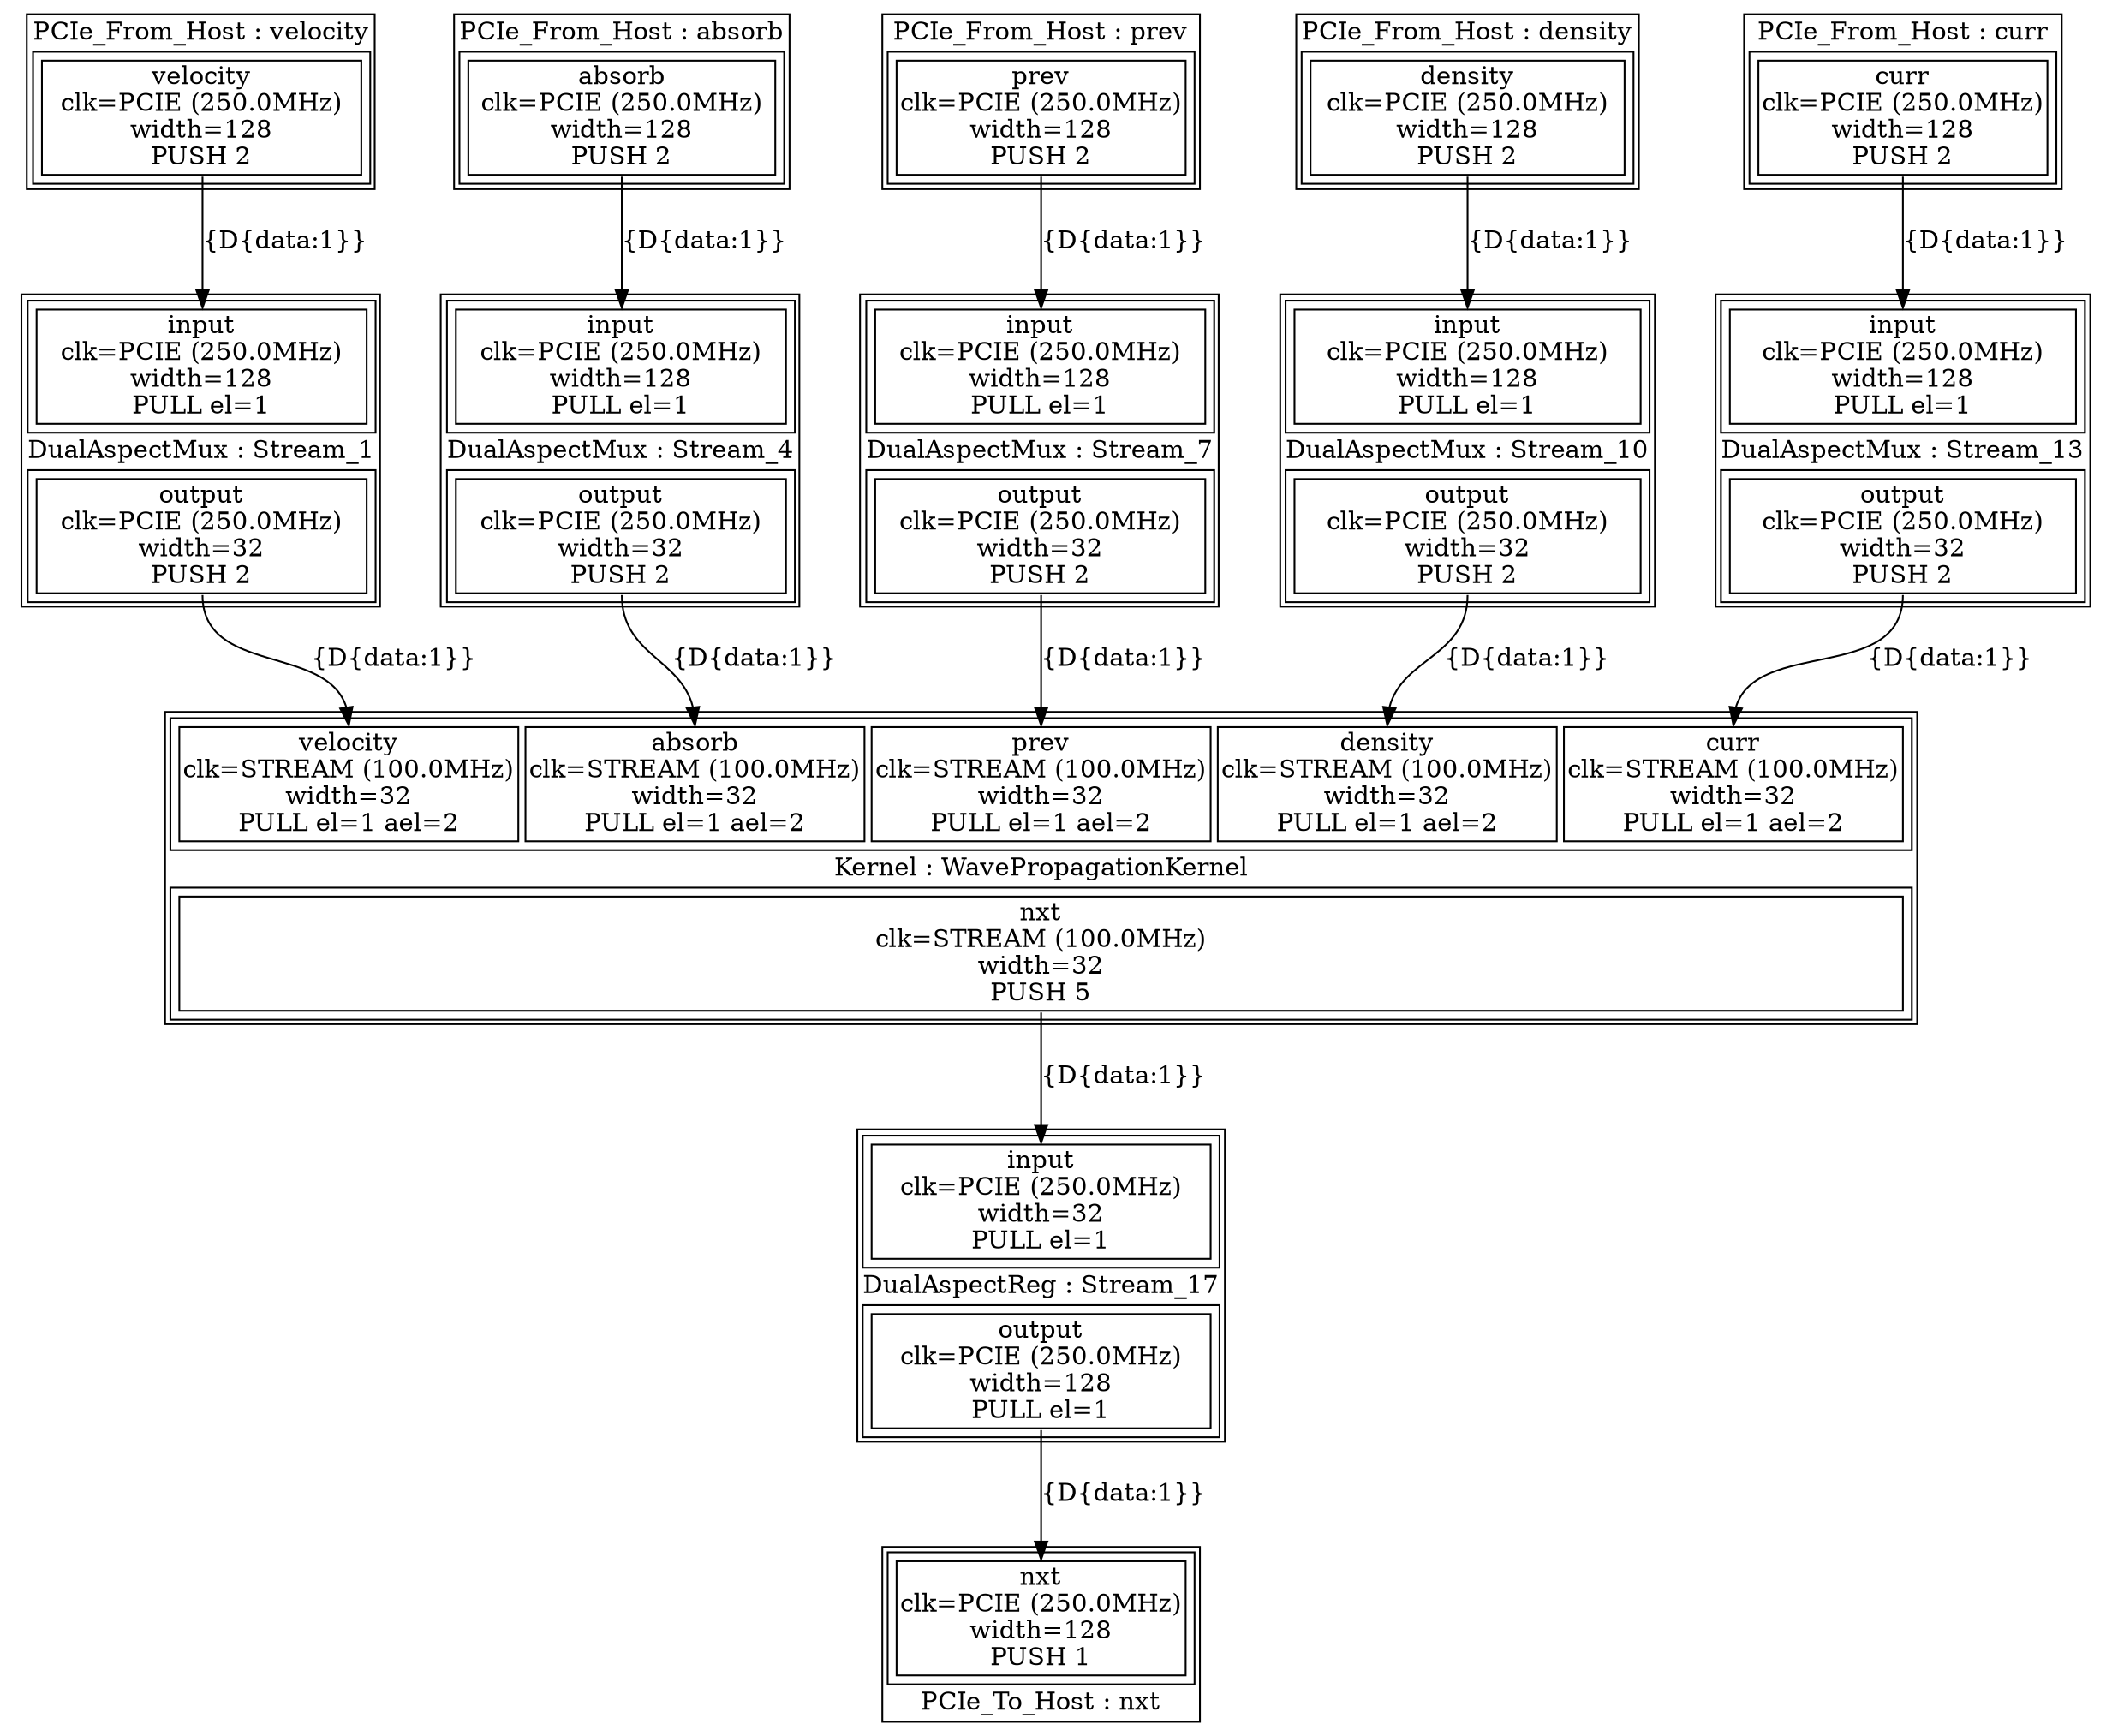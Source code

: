 digraph manager_compiler_graph {
WavePropagationKernel[shape=plaintext, label=<<TABLE  BORDER="1" CELLPADDING="1" CELLSPACING="1"><TR><TD BGCOLOR="white" BORDER="0" PORT="inputs" ROWSPAN="1" COLSPAN="1"><TABLE  BORDER="1" CELLPADDING="1" CELLSPACING="4"><TR><TD BGCOLOR="white" BORDER="1" PORT="velocity" ROWSPAN="1" COLSPAN="1">velocity<BR/>clk=STREAM (100.0MHz)<BR/>width=32<BR/>PULL el=1 ael=2</TD><TD BGCOLOR="white" BORDER="1" PORT="absorb" ROWSPAN="1" COLSPAN="1">absorb<BR/>clk=STREAM (100.0MHz)<BR/>width=32<BR/>PULL el=1 ael=2</TD><TD BGCOLOR="white" BORDER="1" PORT="prev" ROWSPAN="1" COLSPAN="1">prev<BR/>clk=STREAM (100.0MHz)<BR/>width=32<BR/>PULL el=1 ael=2</TD><TD BGCOLOR="white" BORDER="1" PORT="density" ROWSPAN="1" COLSPAN="1">density<BR/>clk=STREAM (100.0MHz)<BR/>width=32<BR/>PULL el=1 ael=2</TD><TD BGCOLOR="white" BORDER="1" PORT="curr" ROWSPAN="1" COLSPAN="1">curr<BR/>clk=STREAM (100.0MHz)<BR/>width=32<BR/>PULL el=1 ael=2</TD></TR></TABLE></TD></TR><TR><TD BGCOLOR="white" BORDER="0" PORT="node_info" ROWSPAN="1" COLSPAN="1">Kernel : WavePropagationKernel</TD></TR><TR><TD BGCOLOR="white" BORDER="0" PORT="outputs" ROWSPAN="1" COLSPAN="1"><TABLE  BORDER="1" CELLPADDING="1" CELLSPACING="4"><TR><TD BGCOLOR="white" BORDER="1" PORT="nxt" ROWSPAN="1" COLSPAN="1">nxt<BR/>clk=STREAM (100.0MHz)<BR/>width=32<BR/>PUSH 5</TD></TR></TABLE></TD></TR></TABLE>>];
velocity[shape=plaintext, label=<<TABLE  BORDER="1" CELLPADDING="1" CELLSPACING="1"><TR><TD BGCOLOR="white" BORDER="0" PORT="node_info" ROWSPAN="1" COLSPAN="1">PCIe_From_Host : velocity</TD></TR><TR><TD BGCOLOR="white" BORDER="0" PORT="outputs" ROWSPAN="1" COLSPAN="1"><TABLE  BORDER="1" CELLPADDING="1" CELLSPACING="4"><TR><TD BGCOLOR="white" BORDER="1" PORT="velocity" ROWSPAN="1" COLSPAN="1">velocity<BR/>clk=PCIE (250.0MHz)<BR/>width=128<BR/>PUSH 2</TD></TR></TABLE></TD></TR></TABLE>>];
absorb[shape=plaintext, label=<<TABLE  BORDER="1" CELLPADDING="1" CELLSPACING="1"><TR><TD BGCOLOR="white" BORDER="0" PORT="node_info" ROWSPAN="1" COLSPAN="1">PCIe_From_Host : absorb</TD></TR><TR><TD BGCOLOR="white" BORDER="0" PORT="outputs" ROWSPAN="1" COLSPAN="1"><TABLE  BORDER="1" CELLPADDING="1" CELLSPACING="4"><TR><TD BGCOLOR="white" BORDER="1" PORT="absorb" ROWSPAN="1" COLSPAN="1">absorb<BR/>clk=PCIE (250.0MHz)<BR/>width=128<BR/>PUSH 2</TD></TR></TABLE></TD></TR></TABLE>>];
prev[shape=plaintext, label=<<TABLE  BORDER="1" CELLPADDING="1" CELLSPACING="1"><TR><TD BGCOLOR="white" BORDER="0" PORT="node_info" ROWSPAN="1" COLSPAN="1">PCIe_From_Host : prev</TD></TR><TR><TD BGCOLOR="white" BORDER="0" PORT="outputs" ROWSPAN="1" COLSPAN="1"><TABLE  BORDER="1" CELLPADDING="1" CELLSPACING="4"><TR><TD BGCOLOR="white" BORDER="1" PORT="prev" ROWSPAN="1" COLSPAN="1">prev<BR/>clk=PCIE (250.0MHz)<BR/>width=128<BR/>PUSH 2</TD></TR></TABLE></TD></TR></TABLE>>];
density[shape=plaintext, label=<<TABLE  BORDER="1" CELLPADDING="1" CELLSPACING="1"><TR><TD BGCOLOR="white" BORDER="0" PORT="node_info" ROWSPAN="1" COLSPAN="1">PCIe_From_Host : density</TD></TR><TR><TD BGCOLOR="white" BORDER="0" PORT="outputs" ROWSPAN="1" COLSPAN="1"><TABLE  BORDER="1" CELLPADDING="1" CELLSPACING="4"><TR><TD BGCOLOR="white" BORDER="1" PORT="density" ROWSPAN="1" COLSPAN="1">density<BR/>clk=PCIE (250.0MHz)<BR/>width=128<BR/>PUSH 2</TD></TR></TABLE></TD></TR></TABLE>>];
curr[shape=plaintext, label=<<TABLE  BORDER="1" CELLPADDING="1" CELLSPACING="1"><TR><TD BGCOLOR="white" BORDER="0" PORT="node_info" ROWSPAN="1" COLSPAN="1">PCIe_From_Host : curr</TD></TR><TR><TD BGCOLOR="white" BORDER="0" PORT="outputs" ROWSPAN="1" COLSPAN="1"><TABLE  BORDER="1" CELLPADDING="1" CELLSPACING="4"><TR><TD BGCOLOR="white" BORDER="1" PORT="curr" ROWSPAN="1" COLSPAN="1">curr<BR/>clk=PCIE (250.0MHz)<BR/>width=128<BR/>PUSH 2</TD></TR></TABLE></TD></TR></TABLE>>];
nxt[shape=plaintext, label=<<TABLE  BORDER="1" CELLPADDING="1" CELLSPACING="1"><TR><TD BGCOLOR="white" BORDER="0" PORT="inputs" ROWSPAN="1" COLSPAN="1"><TABLE  BORDER="1" CELLPADDING="1" CELLSPACING="4"><TR><TD BGCOLOR="white" BORDER="1" PORT="nxt" ROWSPAN="1" COLSPAN="1">nxt<BR/>clk=PCIE (250.0MHz)<BR/>width=128<BR/>PUSH 1</TD></TR></TABLE></TD></TR><TR><TD BGCOLOR="white" BORDER="0" PORT="node_info" ROWSPAN="1" COLSPAN="1">PCIe_To_Host : nxt</TD></TR></TABLE>>];
Stream_1[shape=plaintext, label=<<TABLE  BORDER="1" CELLPADDING="1" CELLSPACING="1"><TR><TD BGCOLOR="white" BORDER="0" PORT="inputs" ROWSPAN="1" COLSPAN="1"><TABLE  BORDER="1" CELLPADDING="1" CELLSPACING="4"><TR><TD BGCOLOR="white" BORDER="1" PORT="input" ROWSPAN="1" COLSPAN="1">input<BR/>clk=PCIE (250.0MHz)<BR/>width=128<BR/>PULL el=1</TD></TR></TABLE></TD></TR><TR><TD BGCOLOR="white" BORDER="0" PORT="node_info" ROWSPAN="1" COLSPAN="1">DualAspectMux : Stream_1</TD></TR><TR><TD BGCOLOR="white" BORDER="0" PORT="outputs" ROWSPAN="1" COLSPAN="1"><TABLE  BORDER="1" CELLPADDING="1" CELLSPACING="4"><TR><TD BGCOLOR="white" BORDER="1" PORT="output" ROWSPAN="1" COLSPAN="1">output<BR/>clk=PCIE (250.0MHz)<BR/>width=32<BR/>PUSH 2</TD></TR></TABLE></TD></TR></TABLE>>];
Stream_4[shape=plaintext, label=<<TABLE  BORDER="1" CELLPADDING="1" CELLSPACING="1"><TR><TD BGCOLOR="white" BORDER="0" PORT="inputs" ROWSPAN="1" COLSPAN="1"><TABLE  BORDER="1" CELLPADDING="1" CELLSPACING="4"><TR><TD BGCOLOR="white" BORDER="1" PORT="input" ROWSPAN="1" COLSPAN="1">input<BR/>clk=PCIE (250.0MHz)<BR/>width=128<BR/>PULL el=1</TD></TR></TABLE></TD></TR><TR><TD BGCOLOR="white" BORDER="0" PORT="node_info" ROWSPAN="1" COLSPAN="1">DualAspectMux : Stream_4</TD></TR><TR><TD BGCOLOR="white" BORDER="0" PORT="outputs" ROWSPAN="1" COLSPAN="1"><TABLE  BORDER="1" CELLPADDING="1" CELLSPACING="4"><TR><TD BGCOLOR="white" BORDER="1" PORT="output" ROWSPAN="1" COLSPAN="1">output<BR/>clk=PCIE (250.0MHz)<BR/>width=32<BR/>PUSH 2</TD></TR></TABLE></TD></TR></TABLE>>];
Stream_7[shape=plaintext, label=<<TABLE  BORDER="1" CELLPADDING="1" CELLSPACING="1"><TR><TD BGCOLOR="white" BORDER="0" PORT="inputs" ROWSPAN="1" COLSPAN="1"><TABLE  BORDER="1" CELLPADDING="1" CELLSPACING="4"><TR><TD BGCOLOR="white" BORDER="1" PORT="input" ROWSPAN="1" COLSPAN="1">input<BR/>clk=PCIE (250.0MHz)<BR/>width=128<BR/>PULL el=1</TD></TR></TABLE></TD></TR><TR><TD BGCOLOR="white" BORDER="0" PORT="node_info" ROWSPAN="1" COLSPAN="1">DualAspectMux : Stream_7</TD></TR><TR><TD BGCOLOR="white" BORDER="0" PORT="outputs" ROWSPAN="1" COLSPAN="1"><TABLE  BORDER="1" CELLPADDING="1" CELLSPACING="4"><TR><TD BGCOLOR="white" BORDER="1" PORT="output" ROWSPAN="1" COLSPAN="1">output<BR/>clk=PCIE (250.0MHz)<BR/>width=32<BR/>PUSH 2</TD></TR></TABLE></TD></TR></TABLE>>];
Stream_10[shape=plaintext, label=<<TABLE  BORDER="1" CELLPADDING="1" CELLSPACING="1"><TR><TD BGCOLOR="white" BORDER="0" PORT="inputs" ROWSPAN="1" COLSPAN="1"><TABLE  BORDER="1" CELLPADDING="1" CELLSPACING="4"><TR><TD BGCOLOR="white" BORDER="1" PORT="input" ROWSPAN="1" COLSPAN="1">input<BR/>clk=PCIE (250.0MHz)<BR/>width=128<BR/>PULL el=1</TD></TR></TABLE></TD></TR><TR><TD BGCOLOR="white" BORDER="0" PORT="node_info" ROWSPAN="1" COLSPAN="1">DualAspectMux : Stream_10</TD></TR><TR><TD BGCOLOR="white" BORDER="0" PORT="outputs" ROWSPAN="1" COLSPAN="1"><TABLE  BORDER="1" CELLPADDING="1" CELLSPACING="4"><TR><TD BGCOLOR="white" BORDER="1" PORT="output" ROWSPAN="1" COLSPAN="1">output<BR/>clk=PCIE (250.0MHz)<BR/>width=32<BR/>PUSH 2</TD></TR></TABLE></TD></TR></TABLE>>];
Stream_13[shape=plaintext, label=<<TABLE  BORDER="1" CELLPADDING="1" CELLSPACING="1"><TR><TD BGCOLOR="white" BORDER="0" PORT="inputs" ROWSPAN="1" COLSPAN="1"><TABLE  BORDER="1" CELLPADDING="1" CELLSPACING="4"><TR><TD BGCOLOR="white" BORDER="1" PORT="input" ROWSPAN="1" COLSPAN="1">input<BR/>clk=PCIE (250.0MHz)<BR/>width=128<BR/>PULL el=1</TD></TR></TABLE></TD></TR><TR><TD BGCOLOR="white" BORDER="0" PORT="node_info" ROWSPAN="1" COLSPAN="1">DualAspectMux : Stream_13</TD></TR><TR><TD BGCOLOR="white" BORDER="0" PORT="outputs" ROWSPAN="1" COLSPAN="1"><TABLE  BORDER="1" CELLPADDING="1" CELLSPACING="4"><TR><TD BGCOLOR="white" BORDER="1" PORT="output" ROWSPAN="1" COLSPAN="1">output<BR/>clk=PCIE (250.0MHz)<BR/>width=32<BR/>PUSH 2</TD></TR></TABLE></TD></TR></TABLE>>];
Stream_17[shape=plaintext, label=<<TABLE  BORDER="1" CELLPADDING="1" CELLSPACING="1"><TR><TD BGCOLOR="white" BORDER="0" PORT="inputs" ROWSPAN="1" COLSPAN="1"><TABLE  BORDER="1" CELLPADDING="1" CELLSPACING="4"><TR><TD BGCOLOR="white" BORDER="1" PORT="input" ROWSPAN="1" COLSPAN="1">input<BR/>clk=PCIE (250.0MHz)<BR/>width=32<BR/>PULL el=1</TD></TR></TABLE></TD></TR><TR><TD BGCOLOR="white" BORDER="0" PORT="node_info" ROWSPAN="1" COLSPAN="1">DualAspectReg : Stream_17</TD></TR><TR><TD BGCOLOR="white" BORDER="0" PORT="outputs" ROWSPAN="1" COLSPAN="1"><TABLE  BORDER="1" CELLPADDING="1" CELLSPACING="4"><TR><TD BGCOLOR="white" BORDER="1" PORT="output" ROWSPAN="1" COLSPAN="1">output<BR/>clk=PCIE (250.0MHz)<BR/>width=128<BR/>PULL el=1</TD></TR></TABLE></TD></TR></TABLE>>];
velocity -> Stream_1 [headport="input" tailport="velocity" label="{D{data:1}}"]
absorb -> Stream_4 [headport="input" tailport="absorb" label="{D{data:1}}"]
prev -> Stream_7 [headport="input" tailport="prev" label="{D{data:1}}"]
density -> Stream_10 [headport="input" tailport="density" label="{D{data:1}}"]
curr -> Stream_13 [headport="input" tailport="curr" label="{D{data:1}}"]
WavePropagationKernel -> Stream_17 [headport="input" tailport="nxt" label="{D{data:1}}"]
Stream_1 -> WavePropagationKernel [headport="velocity" tailport="output" label="{D{data:1}}"]
Stream_4 -> WavePropagationKernel [headport="absorb" tailport="output" label="{D{data:1}}"]
Stream_7 -> WavePropagationKernel [headport="prev" tailport="output" label="{D{data:1}}"]
Stream_10 -> WavePropagationKernel [headport="density" tailport="output" label="{D{data:1}}"]
Stream_13 -> WavePropagationKernel [headport="curr" tailport="output" label="{D{data:1}}"]
Stream_17 -> nxt [headport="nxt" tailport="output" label="{D{data:1}}"]
}
